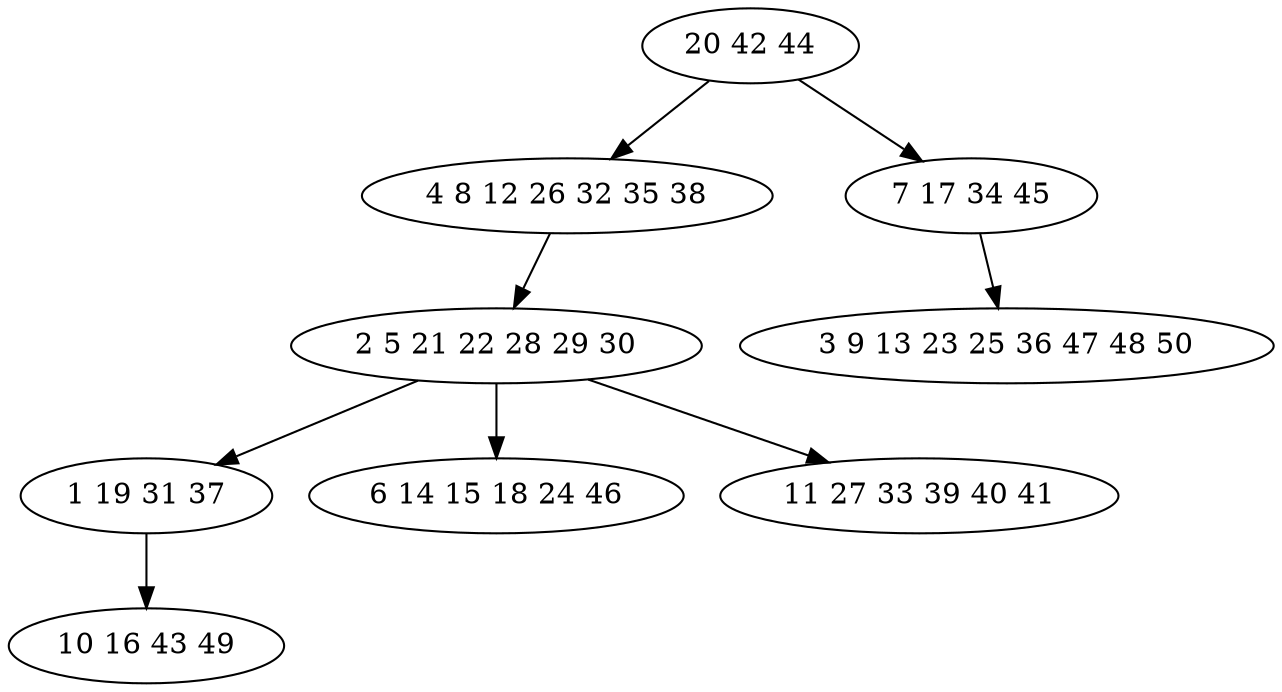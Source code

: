 digraph true_tree {
	"0" -> "1"
	"1" -> "2"
	"2" -> "3"
	"2" -> "4"
	"0" -> "5"
	"2" -> "6"
	"3" -> "7"
	"5" -> "8"
	"0" [label="20 42 44"];
	"1" [label="4 8 12 26 32 35 38"];
	"2" [label="2 5 21 22 28 29 30"];
	"3" [label="1 19 31 37"];
	"4" [label="6 14 15 18 24 46"];
	"5" [label="7 17 34 45"];
	"6" [label="11 27 33 39 40 41"];
	"7" [label="10 16 43 49"];
	"8" [label="3 9 13 23 25 36 47 48 50"];
}
